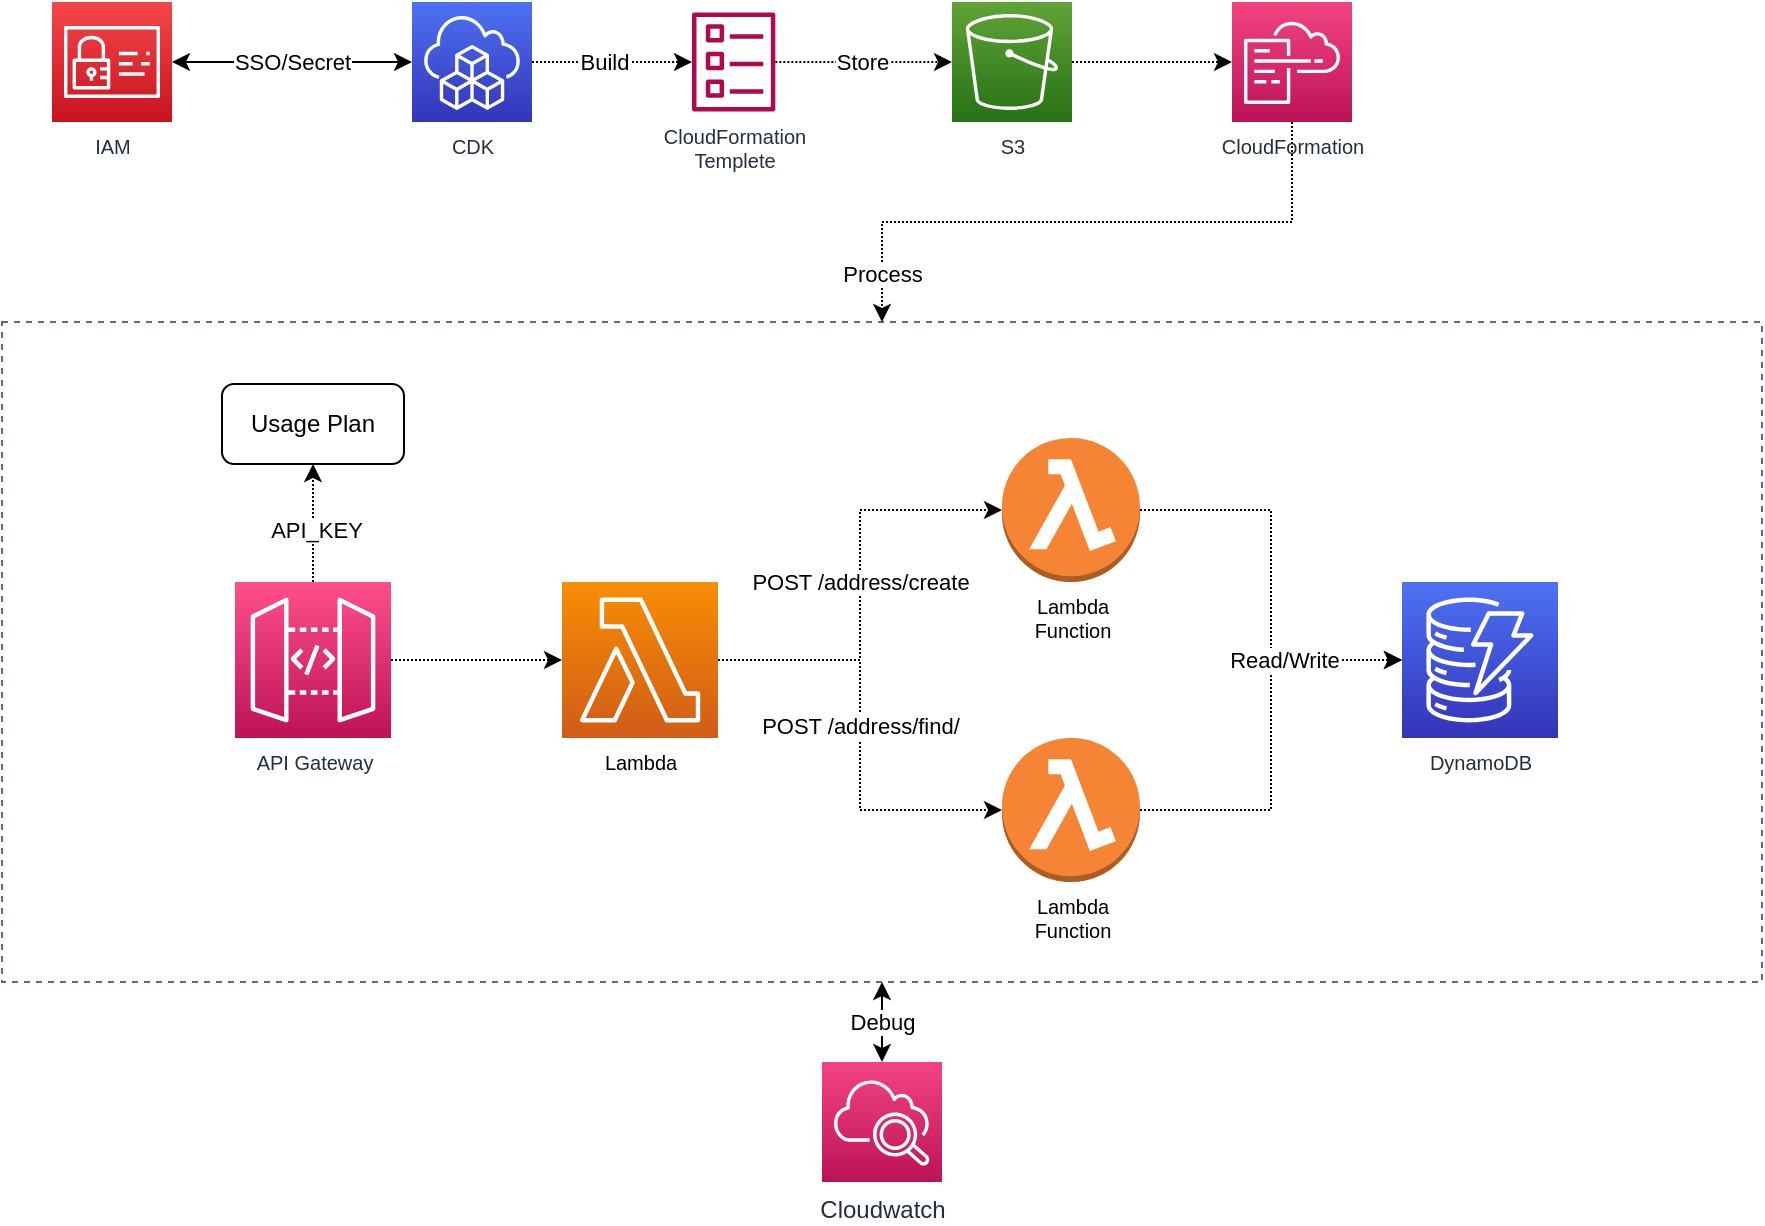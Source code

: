<mxfile version="20.3.0" type="device"><diagram id="535PsFZ49AgyMOjmd5lB" name="Page-1"><mxGraphModel dx="2023" dy="1212" grid="1" gridSize="10" guides="1" tooltips="1" connect="1" arrows="1" fold="1" page="1" pageScale="1" pageWidth="1169" pageHeight="827" math="0" shadow="0"><root><mxCell id="0"/><mxCell id="1" parent="0"/><mxCell id="MeCIsZwhAH7cK8UUECqG-1" value="" style="fillColor=none;strokeColor=#5A6C86;dashed=1;verticalAlign=top;fontStyle=0;fontColor=#5A6C86;" parent="1" vertex="1"><mxGeometry x="145" y="280" width="880" height="330" as="geometry"/></mxCell><mxCell id="MeCIsZwhAH7cK8UUECqG-2" style="edgeStyle=orthogonalEdgeStyle;rounded=0;orthogonalLoop=1;jettySize=auto;html=1;dashed=1;dashPattern=1 1;strokeWidth=1;fontColor=#000000;startArrow=none;startFill=0;endArrow=classic;endFill=1;" parent="1" source="MeCIsZwhAH7cK8UUECqG-4" target="MeCIsZwhAH7cK8UUECqG-10" edge="1"><mxGeometry relative="1" as="geometry"/></mxCell><mxCell id="MeCIsZwhAH7cK8UUECqG-3" value="Build" style="edgeLabel;html=1;align=center;verticalAlign=middle;resizable=0;points=[];fontColor=#000000;" parent="MeCIsZwhAH7cK8UUECqG-2" vertex="1" connectable="0"><mxGeometry x="-0.316" y="1" relative="1" as="geometry"><mxPoint x="8" y="1" as="offset"/></mxGeometry></mxCell><mxCell id="MeCIsZwhAH7cK8UUECqG-4" value="CDK" style="sketch=0;points=[[0,0,0],[0.25,0,0],[0.5,0,0],[0.75,0,0],[1,0,0],[0,1,0],[0.25,1,0],[0.5,1,0],[0.75,1,0],[1,1,0],[0,0.25,0],[0,0.5,0],[0,0.75,0],[1,0.25,0],[1,0.5,0],[1,0.75,0]];outlineConnect=0;fontColor=#232F3E;gradientColor=#4D72F3;gradientDirection=north;fillColor=#3334B9;strokeColor=#ffffff;dashed=0;verticalLabelPosition=bottom;verticalAlign=top;align=center;html=1;fontSize=10;fontStyle=0;aspect=fixed;shape=mxgraph.aws4.resourceIcon;resIcon=mxgraph.aws4.cloud_development_kit;" parent="1" vertex="1"><mxGeometry x="350" y="120" width="60" height="60" as="geometry"/></mxCell><mxCell id="MeCIsZwhAH7cK8UUECqG-5" style="edgeStyle=orthogonalEdgeStyle;rounded=0;orthogonalLoop=1;jettySize=auto;html=1;entryX=0.5;entryY=0;entryDx=0;entryDy=0;dashed=1;dashPattern=1 1;strokeWidth=1;fontColor=#000000;startArrow=none;startFill=0;endArrow=classic;endFill=1;" parent="1" source="MeCIsZwhAH7cK8UUECqG-7" target="MeCIsZwhAH7cK8UUECqG-1" edge="1"><mxGeometry relative="1" as="geometry"/></mxCell><mxCell id="MeCIsZwhAH7cK8UUECqG-6" value="Process" style="edgeLabel;html=1;align=center;verticalAlign=middle;resizable=0;points=[];fontColor=#000000;" parent="MeCIsZwhAH7cK8UUECqG-5" vertex="1" connectable="0"><mxGeometry x="0.839" y="2" relative="1" as="geometry"><mxPoint x="-2" as="offset"/></mxGeometry></mxCell><mxCell id="MeCIsZwhAH7cK8UUECqG-7" value="CloudFormation" style="sketch=0;points=[[0,0,0],[0.25,0,0],[0.5,0,0],[0.75,0,0],[1,0,0],[0,1,0],[0.25,1,0],[0.5,1,0],[0.75,1,0],[1,1,0],[0,0.25,0],[0,0.5,0],[0,0.75,0],[1,0.25,0],[1,0.5,0],[1,0.75,0]];points=[[0,0,0],[0.25,0,0],[0.5,0,0],[0.75,0,0],[1,0,0],[0,1,0],[0.25,1,0],[0.5,1,0],[0.75,1,0],[1,1,0],[0,0.25,0],[0,0.5,0],[0,0.75,0],[1,0.25,0],[1,0.5,0],[1,0.75,0]];outlineConnect=0;fontColor=#232F3E;gradientColor=#F34482;gradientDirection=north;fillColor=#BC1356;strokeColor=#ffffff;dashed=0;verticalLabelPosition=bottom;verticalAlign=top;align=center;html=1;fontSize=10;fontStyle=0;aspect=fixed;shape=mxgraph.aws4.resourceIcon;resIcon=mxgraph.aws4.cloudformation;" parent="1" vertex="1"><mxGeometry x="760" y="120" width="60" height="60" as="geometry"/></mxCell><mxCell id="MeCIsZwhAH7cK8UUECqG-8" style="edgeStyle=orthogonalEdgeStyle;rounded=0;orthogonalLoop=1;jettySize=auto;html=1;entryX=0;entryY=0.5;entryDx=0;entryDy=0;entryPerimeter=0;dashed=1;dashPattern=1 1;strokeWidth=1;fontColor=#000000;startArrow=none;startFill=0;endArrow=classic;endFill=1;" parent="1" source="MeCIsZwhAH7cK8UUECqG-10" target="MeCIsZwhAH7cK8UUECqG-12" edge="1"><mxGeometry relative="1" as="geometry"/></mxCell><mxCell id="MeCIsZwhAH7cK8UUECqG-9" value="Store" style="edgeLabel;html=1;align=center;verticalAlign=middle;resizable=0;points=[];fontColor=#000000;" parent="MeCIsZwhAH7cK8UUECqG-8" vertex="1" connectable="0"><mxGeometry x="-0.392" y="2" relative="1" as="geometry"><mxPoint x="16" y="2" as="offset"/></mxGeometry></mxCell><mxCell id="MeCIsZwhAH7cK8UUECqG-10" value="CloudFormation&lt;br style=&quot;font-size: 10px;&quot;&gt;Templete" style="sketch=0;outlineConnect=0;fontColor=#232F3E;gradientColor=none;fillColor=#B0084D;strokeColor=none;dashed=0;verticalLabelPosition=bottom;verticalAlign=top;align=center;html=1;fontSize=10;fontStyle=0;aspect=fixed;pointerEvents=1;shape=mxgraph.aws4.template;" parent="1" vertex="1"><mxGeometry x="490" y="125" width="41.67" height="50" as="geometry"/></mxCell><mxCell id="MeCIsZwhAH7cK8UUECqG-11" style="edgeStyle=orthogonalEdgeStyle;rounded=0;orthogonalLoop=1;jettySize=auto;html=1;entryX=0;entryY=0.5;entryDx=0;entryDy=0;entryPerimeter=0;dashed=1;dashPattern=1 1;strokeWidth=1;fontColor=#000000;startArrow=none;startFill=0;endArrow=classic;endFill=1;" parent="1" source="MeCIsZwhAH7cK8UUECqG-12" target="MeCIsZwhAH7cK8UUECqG-7" edge="1"><mxGeometry relative="1" as="geometry"/></mxCell><mxCell id="MeCIsZwhAH7cK8UUECqG-12" value="S3" style="sketch=0;points=[[0,0,0],[0.25,0,0],[0.5,0,0],[0.75,0,0],[1,0,0],[0,1,0],[0.25,1,0],[0.5,1,0],[0.75,1,0],[1,1,0],[0,0.25,0],[0,0.5,0],[0,0.75,0],[1,0.25,0],[1,0.5,0],[1,0.75,0]];outlineConnect=0;fontColor=#232F3E;gradientColor=#60A337;gradientDirection=north;fillColor=#277116;strokeColor=#ffffff;dashed=0;verticalLabelPosition=bottom;verticalAlign=top;align=center;html=1;fontSize=10;fontStyle=0;aspect=fixed;shape=mxgraph.aws4.resourceIcon;resIcon=mxgraph.aws4.s3;" parent="1" vertex="1"><mxGeometry x="620" y="120" width="60" height="60" as="geometry"/></mxCell><mxCell id="MeCIsZwhAH7cK8UUECqG-13" value="DynamoDB" style="sketch=0;points=[[0,0,0],[0.25,0,0],[0.5,0,0],[0.75,0,0],[1,0,0],[0,1,0],[0.25,1,0],[0.5,1,0],[0.75,1,0],[1,1,0],[0,0.25,0],[0,0.5,0],[0,0.75,0],[1,0.25,0],[1,0.5,0],[1,0.75,0]];outlineConnect=0;fontColor=#232F3E;gradientColor=#4D72F3;gradientDirection=north;fillColor=#3334B9;strokeColor=#ffffff;dashed=0;verticalLabelPosition=bottom;verticalAlign=top;align=center;html=1;fontSize=10;fontStyle=0;aspect=fixed;shape=mxgraph.aws4.resourceIcon;resIcon=mxgraph.aws4.dynamodb;" parent="1" vertex="1"><mxGeometry x="845" y="410" width="78" height="78" as="geometry"/></mxCell><mxCell id="MeCIsZwhAH7cK8UUECqG-14" value="&lt;span style=&quot;color: rgb(0, 0, 0); font-size: 10px;&quot;&gt;Lambda&lt;/span&gt;" style="sketch=0;points=[[0,0,0],[0.25,0,0],[0.5,0,0],[0.75,0,0],[1,0,0],[0,1,0],[0.25,1,0],[0.5,1,0],[0.75,1,0],[1,1,0],[0,0.25,0],[0,0.5,0],[0,0.75,0],[1,0.25,0],[1,0.5,0],[1,0.75,0]];outlineConnect=0;fontColor=#232F3E;gradientColor=#F78E04;gradientDirection=north;fillColor=#D05C17;strokeColor=#ffffff;dashed=0;verticalLabelPosition=bottom;verticalAlign=top;align=center;html=1;fontSize=10;fontStyle=0;aspect=fixed;shape=mxgraph.aws4.resourceIcon;resIcon=mxgraph.aws4.lambda;" parent="1" vertex="1"><mxGeometry x="425" y="410" width="78" height="78" as="geometry"/></mxCell><mxCell id="MeCIsZwhAH7cK8UUECqG-15" style="edgeStyle=orthogonalEdgeStyle;rounded=0;orthogonalLoop=1;jettySize=auto;html=1;dashed=1;dashPattern=1 1;strokeWidth=1;fontColor=#000000;startArrow=none;startFill=0;endArrow=classic;endFill=1;" parent="1" source="MeCIsZwhAH7cK8UUECqG-16" target="MeCIsZwhAH7cK8UUECqG-14" edge="1"><mxGeometry relative="1" as="geometry"/></mxCell><mxCell id="MeCIsZwhAH7cK8UUECqG-16" value="API Gateway" style="sketch=0;points=[[0,0,0],[0.25,0,0],[0.5,0,0],[0.75,0,0],[1,0,0],[0,1,0],[0.25,1,0],[0.5,1,0],[0.75,1,0],[1,1,0],[0,0.25,0],[0,0.5,0],[0,0.75,0],[1,0.25,0],[1,0.5,0],[1,0.75,0]];outlineConnect=0;fontColor=#232F3E;gradientColor=#FF4F8B;gradientDirection=north;fillColor=#BC1356;strokeColor=#ffffff;dashed=0;verticalLabelPosition=bottom;verticalAlign=top;align=center;html=1;fontSize=10;fontStyle=0;aspect=fixed;shape=mxgraph.aws4.resourceIcon;resIcon=mxgraph.aws4.api_gateway;" parent="1" vertex="1"><mxGeometry x="261.5" y="410" width="78" height="78" as="geometry"/></mxCell><mxCell id="MeCIsZwhAH7cK8UUECqG-17" style="edgeStyle=orthogonalEdgeStyle;rounded=0;orthogonalLoop=1;jettySize=auto;html=1;entryX=0;entryY=0.5;entryDx=0;entryDy=0;entryPerimeter=0;dashed=1;dashPattern=1 1;strokeWidth=1;fontColor=#000000;startArrow=none;startFill=0;endArrow=classic;endFill=1;" parent="1" source="MeCIsZwhAH7cK8UUECqG-18" target="MeCIsZwhAH7cK8UUECqG-13" edge="1"><mxGeometry relative="1" as="geometry"/></mxCell><mxCell id="MeCIsZwhAH7cK8UUECqG-18" value="Lambda&lt;br style=&quot;font-size: 10px;&quot;&gt;Function" style="outlineConnect=0;dashed=0;verticalLabelPosition=bottom;verticalAlign=top;align=center;html=1;shape=mxgraph.aws3.lambda_function;fillColor=#F58534;gradientColor=none;fontColor=#000000;fontSize=10;" parent="1" vertex="1"><mxGeometry x="645" y="338" width="69" height="72" as="geometry"/></mxCell><mxCell id="MeCIsZwhAH7cK8UUECqG-19" style="edgeStyle=orthogonalEdgeStyle;rounded=0;orthogonalLoop=1;jettySize=auto;html=1;dashed=1;dashPattern=1 1;strokeWidth=1;fontColor=#000000;startArrow=none;startFill=0;endArrow=classic;endFill=1;" parent="1" source="MeCIsZwhAH7cK8UUECqG-14" target="MeCIsZwhAH7cK8UUECqG-18" edge="1"><mxGeometry relative="1" as="geometry"/></mxCell><mxCell id="MeCIsZwhAH7cK8UUECqG-20" value="POST /address/create" style="edgeLabel;html=1;align=center;verticalAlign=middle;resizable=0;points=[];fontColor=#000000;" parent="MeCIsZwhAH7cK8UUECqG-19" vertex="1" connectable="0"><mxGeometry x="-0.126" relative="1" as="geometry"><mxPoint y="-15" as="offset"/></mxGeometry></mxCell><mxCell id="MeCIsZwhAH7cK8UUECqG-21" style="edgeStyle=orthogonalEdgeStyle;rounded=0;orthogonalLoop=1;jettySize=auto;html=1;dashed=1;dashPattern=1 1;strokeWidth=1;fontColor=#000000;startArrow=none;startFill=0;endArrow=classic;endFill=1;" parent="1" source="MeCIsZwhAH7cK8UUECqG-25" target="MeCIsZwhAH7cK8UUECqG-13" edge="1"><mxGeometry relative="1" as="geometry"/></mxCell><mxCell id="MeCIsZwhAH7cK8UUECqG-22" value="&lt;span style=&quot;color: rgba(0, 0, 0, 0); font-family: monospace; font-size: 0px; text-align: start; background-color: rgb(248, 249, 250);&quot;&gt;%3CmxGraphModel%3E%3Croot%3E%3CmxCell%20id%3D%220%22%2F%3E%3CmxCell%20id%3D%221%22%20parent%3D%220%22%2F%3E%3CmxCell%20id%3D%222%22%20value%3D%22Read%2FWrite%22%20style%3D%22edgeLabel%3Bhtml%3D1%3Balign%3Dcenter%3BverticalAlign%3Dmiddle%3Bresizable%3D0%3Bpoints%3D%5B%5D%3BfontColor%3D%23000000%3B%22%20vertex%3D%221%22%20connectable%3D%220%22%20parent%3D%221%22%3E%3CmxGeometry%20x%3D%22699.529%22%20y%3D%22220.412%22%20as%3D%22geometry%22%2F%3E%3C%2FmxCell%3E%3C%2Froot%3E%3C%2FmxGraphModel%3E&lt;/span&gt;" style="edgeLabel;html=1;align=center;verticalAlign=middle;resizable=0;points=[];fontColor=#000000;" parent="MeCIsZwhAH7cK8UUECqG-21" vertex="1" connectable="0"><mxGeometry x="0.537" relative="1" as="geometry"><mxPoint as="offset"/></mxGeometry></mxCell><mxCell id="MeCIsZwhAH7cK8UUECqG-23" value="&lt;span style=&quot;color: rgba(0, 0, 0, 0); font-family: monospace; font-size: 0px; text-align: start; background-color: rgb(248, 249, 250);&quot;&gt;%3CmxGraphModel%3E%3Croot%3E%3CmxCell%20id%3D%220%22%2F%3E%3CmxCell%20id%3D%221%22%20parent%3D%220%22%2F%3E%3CmxCell%20id%3D%222%22%20value%3D%22Read%2FWrite%22%20style%3D%22edgeLabel%3Bhtml%3D1%3Balign%3Dcenter%3BverticalAlign%3Dmiddle%3Bresizable%3D0%3Bpoints%3D%5B%5D%3BfontColor%3D%23000000%3B%22%20vertex%3D%221%22%20connectable%3D%220%22%20parent%3D%221%22%3E%3CmxGeometry%20x%3D%22699.529%22%20y%3D%22220.412%22%20as%3D%22geometry%22%2F%3E%3C%2FmxCell%3E%3C%2Froot%3E%3C%2FmxGraphModel%3E&lt;/span&gt;" style="edgeLabel;html=1;align=center;verticalAlign=middle;resizable=0;points=[];fontColor=#000000;" parent="MeCIsZwhAH7cK8UUECqG-21" vertex="1" connectable="0"><mxGeometry x="0.515" y="-1" relative="1" as="geometry"><mxPoint as="offset"/></mxGeometry></mxCell><mxCell id="MeCIsZwhAH7cK8UUECqG-24" value="Read/Write" style="edgeLabel;html=1;align=center;verticalAlign=middle;resizable=0;points=[];fontColor=#000000;" parent="MeCIsZwhAH7cK8UUECqG-21" vertex="1" connectable="0"><mxGeometry x="0.566" y="-3" relative="1" as="geometry"><mxPoint x="-15" y="-3" as="offset"/></mxGeometry></mxCell><mxCell id="MeCIsZwhAH7cK8UUECqG-25" value="Lambda&lt;br style=&quot;font-size: 10px;&quot;&gt;Function" style="outlineConnect=0;dashed=0;verticalLabelPosition=bottom;verticalAlign=top;align=center;html=1;shape=mxgraph.aws3.lambda_function;fillColor=#F58534;gradientColor=none;fontColor=#000000;fontSize=10;" parent="1" vertex="1"><mxGeometry x="645" y="488" width="69" height="72" as="geometry"/></mxCell><mxCell id="MeCIsZwhAH7cK8UUECqG-26" style="edgeStyle=orthogonalEdgeStyle;rounded=0;orthogonalLoop=1;jettySize=auto;html=1;dashed=1;dashPattern=1 1;strokeWidth=1;fontColor=#000000;startArrow=none;startFill=0;endArrow=classic;endFill=1;" parent="1" source="MeCIsZwhAH7cK8UUECqG-14" target="MeCIsZwhAH7cK8UUECqG-25" edge="1"><mxGeometry relative="1" as="geometry"/></mxCell><mxCell id="MeCIsZwhAH7cK8UUECqG-27" value="POST /address/find/" style="edgeLabel;html=1;align=center;verticalAlign=middle;resizable=0;points=[];fontColor=#000000;" parent="MeCIsZwhAH7cK8UUECqG-26" vertex="1" connectable="0"><mxGeometry x="-0.04" relative="1" as="geometry"><mxPoint as="offset"/></mxGeometry></mxCell><mxCell id="MeCIsZwhAH7cK8UUECqG-28" value="Usage Plan" style="rounded=1;whiteSpace=wrap;html=1;fontColor=#000000;" parent="1" vertex="1"><mxGeometry x="255" y="311" width="91" height="40" as="geometry"/></mxCell><mxCell id="MeCIsZwhAH7cK8UUECqG-29" style="edgeStyle=orthogonalEdgeStyle;rounded=0;orthogonalLoop=1;jettySize=auto;html=1;entryX=0.5;entryY=1;entryDx=0;entryDy=0;dashed=1;dashPattern=1 1;strokeWidth=1;fontColor=#000000;startArrow=none;startFill=0;endArrow=classic;endFill=1;" parent="1" source="MeCIsZwhAH7cK8UUECqG-16" target="MeCIsZwhAH7cK8UUECqG-28" edge="1"><mxGeometry relative="1" as="geometry"/></mxCell><mxCell id="MeCIsZwhAH7cK8UUECqG-30" value="API_KEY" style="edgeLabel;html=1;align=center;verticalAlign=middle;resizable=0;points=[];fontColor=#000000;" parent="MeCIsZwhAH7cK8UUECqG-29" vertex="1" connectable="0"><mxGeometry x="-0.115" y="-1" relative="1" as="geometry"><mxPoint as="offset"/></mxGeometry></mxCell><mxCell id="MeCIsZwhAH7cK8UUECqG-32" style="edgeStyle=orthogonalEdgeStyle;rounded=0;orthogonalLoop=1;jettySize=auto;html=1;entryX=0;entryY=0.5;entryDx=0;entryDy=0;entryPerimeter=0;startArrow=classic;startFill=1;" parent="1" source="MeCIsZwhAH7cK8UUECqG-31" target="MeCIsZwhAH7cK8UUECqG-4" edge="1"><mxGeometry relative="1" as="geometry"/></mxCell><mxCell id="MeCIsZwhAH7cK8UUECqG-33" value="SSO/Secret" style="edgeLabel;html=1;align=center;verticalAlign=middle;resizable=0;points=[];" parent="MeCIsZwhAH7cK8UUECqG-32" vertex="1" connectable="0"><mxGeometry y="-3" relative="1" as="geometry"><mxPoint y="-3" as="offset"/></mxGeometry></mxCell><mxCell id="MeCIsZwhAH7cK8UUECqG-31" value="IAM" style="sketch=0;points=[[0,0,0],[0.25,0,0],[0.5,0,0],[0.75,0,0],[1,0,0],[0,1,0],[0.25,1,0],[0.5,1,0],[0.75,1,0],[1,1,0],[0,0.25,0],[0,0.5,0],[0,0.75,0],[1,0.25,0],[1,0.5,0],[1,0.75,0]];outlineConnect=0;fontColor=#232F3E;gradientColor=#F54749;gradientDirection=north;fillColor=#C7131F;strokeColor=#ffffff;dashed=0;verticalLabelPosition=bottom;verticalAlign=top;align=center;html=1;fontSize=10;fontStyle=0;aspect=fixed;shape=mxgraph.aws4.resourceIcon;resIcon=mxgraph.aws4.identity_and_access_management;" parent="1" vertex="1"><mxGeometry x="170" y="120" width="60" height="60" as="geometry"/></mxCell><mxCell id="KkQ8QOPY0bRTeoeCHt74-2" value="Debug" style="edgeStyle=orthogonalEdgeStyle;rounded=0;orthogonalLoop=1;jettySize=auto;html=1;entryX=0.5;entryY=1;entryDx=0;entryDy=0;startArrow=classic;startFill=1;" edge="1" parent="1" source="KkQ8QOPY0bRTeoeCHt74-1" target="MeCIsZwhAH7cK8UUECqG-1"><mxGeometry relative="1" as="geometry"><Array as="points"><mxPoint x="585" y="630"/><mxPoint x="585" y="630"/></Array></mxGeometry></mxCell><mxCell id="KkQ8QOPY0bRTeoeCHt74-1" value="Cloudwatch" style="sketch=0;points=[[0,0,0],[0.25,0,0],[0.5,0,0],[0.75,0,0],[1,0,0],[0,1,0],[0.25,1,0],[0.5,1,0],[0.75,1,0],[1,1,0],[0,0.25,0],[0,0.5,0],[0,0.75,0],[1,0.25,0],[1,0.5,0],[1,0.75,0]];points=[[0,0,0],[0.25,0,0],[0.5,0,0],[0.75,0,0],[1,0,0],[0,1,0],[0.25,1,0],[0.5,1,0],[0.75,1,0],[1,1,0],[0,0.25,0],[0,0.5,0],[0,0.75,0],[1,0.25,0],[1,0.5,0],[1,0.75,0]];outlineConnect=0;fontColor=#232F3E;gradientColor=#F34482;gradientDirection=north;fillColor=#BC1356;strokeColor=#ffffff;dashed=0;verticalLabelPosition=bottom;verticalAlign=top;align=center;html=1;fontSize=12;fontStyle=0;aspect=fixed;shape=mxgraph.aws4.resourceIcon;resIcon=mxgraph.aws4.cloudwatch_2;" vertex="1" parent="1"><mxGeometry x="555" y="650" width="60" height="60" as="geometry"/></mxCell></root></mxGraphModel></diagram></mxfile>